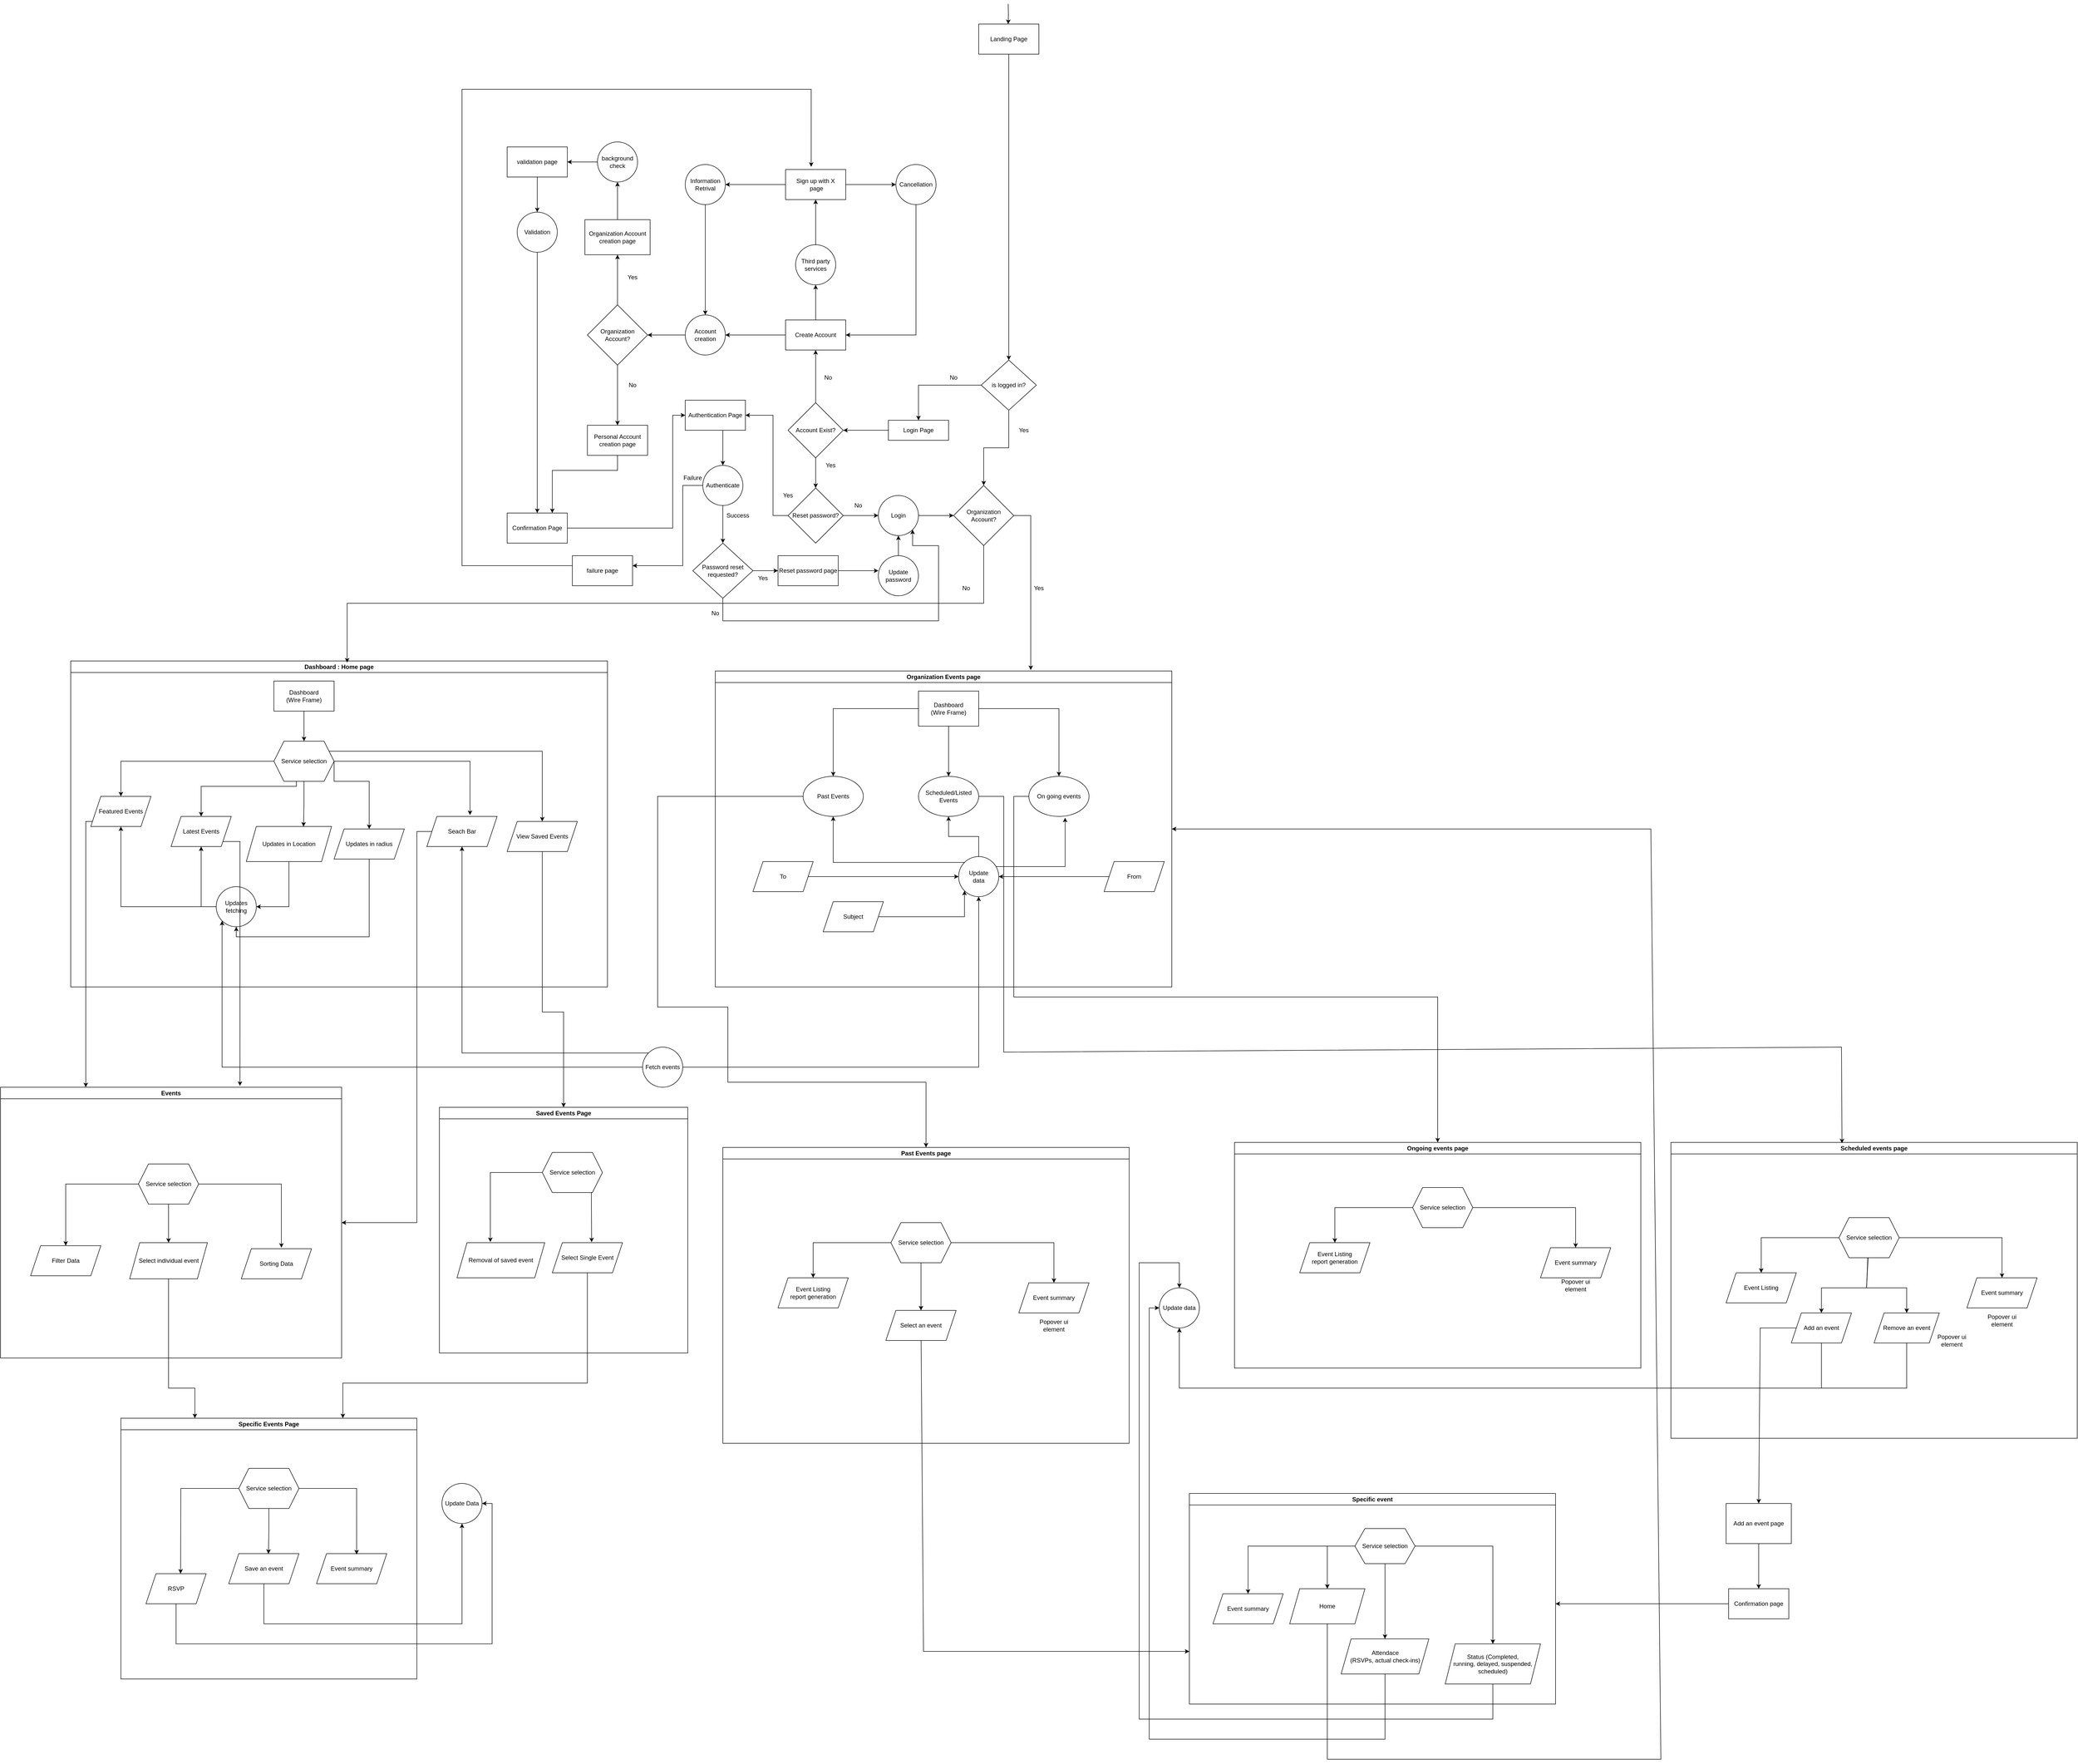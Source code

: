 <mxfile version="21.6.8" type="device">
  <diagram id="C5RBs43oDa-KdzZeNtuy" name="Page-1">
    <mxGraphModel dx="3172" dy="1900" grid="1" gridSize="10" guides="1" tooltips="1" connect="1" arrows="1" fold="1" page="1" pageScale="1" pageWidth="827" pageHeight="1169" background="none" math="0" shadow="0">
      <root>
        <mxCell id="WIyWlLk6GJQsqaUBKTNV-0" />
        <mxCell id="WIyWlLk6GJQsqaUBKTNV-1" parent="WIyWlLk6GJQsqaUBKTNV-0" />
        <mxCell id="6TVAX0fbJn5HLJftzAtB-53" style="edgeStyle=orthogonalEdgeStyle;rounded=0;orthogonalLoop=1;jettySize=auto;html=1;" parent="WIyWlLk6GJQsqaUBKTNV-1" source="6TVAX0fbJn5HLJftzAtB-0" target="6TVAX0fbJn5HLJftzAtB-1" edge="1">
          <mxGeometry relative="1" as="geometry" />
        </mxCell>
        <mxCell id="6TVAX0fbJn5HLJftzAtB-0" value="Landing Page" style="rounded=0;whiteSpace=wrap;html=1;" parent="WIyWlLk6GJQsqaUBKTNV-1" vertex="1">
          <mxGeometry x="350" y="-510" width="120" height="60" as="geometry" />
        </mxCell>
        <mxCell id="6TVAX0fbJn5HLJftzAtB-4" value="" style="edgeStyle=orthogonalEdgeStyle;rounded=0;orthogonalLoop=1;jettySize=auto;html=1;" parent="WIyWlLk6GJQsqaUBKTNV-1" source="6TVAX0fbJn5HLJftzAtB-1" target="6TVAX0fbJn5HLJftzAtB-3" edge="1">
          <mxGeometry relative="1" as="geometry" />
        </mxCell>
        <mxCell id="6TVAX0fbJn5HLJftzAtB-130" style="edgeStyle=orthogonalEdgeStyle;rounded=0;orthogonalLoop=1;jettySize=auto;html=1;exitX=0.5;exitY=1;exitDx=0;exitDy=0;entryX=0.5;entryY=0;entryDx=0;entryDy=0;" parent="WIyWlLk6GJQsqaUBKTNV-1" source="6TVAX0fbJn5HLJftzAtB-1" target="6TVAX0fbJn5HLJftzAtB-128" edge="1">
          <mxGeometry relative="1" as="geometry" />
        </mxCell>
        <mxCell id="6TVAX0fbJn5HLJftzAtB-1" value="is logged in?" style="rhombus;whiteSpace=wrap;html=1;rounded=0;" parent="WIyWlLk6GJQsqaUBKTNV-1" vertex="1">
          <mxGeometry x="355" y="160" width="110" height="100" as="geometry" />
        </mxCell>
        <mxCell id="6TVAX0fbJn5HLJftzAtB-6" value="" style="edgeStyle=orthogonalEdgeStyle;rounded=0;orthogonalLoop=1;jettySize=auto;html=1;" parent="WIyWlLk6GJQsqaUBKTNV-1" source="6TVAX0fbJn5HLJftzAtB-3" target="6TVAX0fbJn5HLJftzAtB-5" edge="1">
          <mxGeometry relative="1" as="geometry" />
        </mxCell>
        <mxCell id="6TVAX0fbJn5HLJftzAtB-3" value="Login Page" style="whiteSpace=wrap;html=1;rounded=0;" parent="WIyWlLk6GJQsqaUBKTNV-1" vertex="1">
          <mxGeometry x="170" y="280" width="120" height="40" as="geometry" />
        </mxCell>
        <mxCell id="6TVAX0fbJn5HLJftzAtB-18" value="" style="edgeStyle=orthogonalEdgeStyle;rounded=0;orthogonalLoop=1;jettySize=auto;html=1;" parent="WIyWlLk6GJQsqaUBKTNV-1" source="6TVAX0fbJn5HLJftzAtB-5" target="6TVAX0fbJn5HLJftzAtB-17" edge="1">
          <mxGeometry relative="1" as="geometry" />
        </mxCell>
        <mxCell id="101" value="" style="edgeStyle=none;html=1;" parent="WIyWlLk6GJQsqaUBKTNV-1" source="6TVAX0fbJn5HLJftzAtB-5" target="100" edge="1">
          <mxGeometry relative="1" as="geometry" />
        </mxCell>
        <mxCell id="6TVAX0fbJn5HLJftzAtB-5" value="Account Exist?" style="rhombus;whiteSpace=wrap;html=1;rounded=0;" parent="WIyWlLk6GJQsqaUBKTNV-1" vertex="1">
          <mxGeometry x="-30" y="245" width="110" height="110" as="geometry" />
        </mxCell>
        <mxCell id="6TVAX0fbJn5HLJftzAtB-13" value="No" style="text;html=1;strokeColor=none;fillColor=none;align=center;verticalAlign=middle;whiteSpace=wrap;rounded=0;" parent="WIyWlLk6GJQsqaUBKTNV-1" vertex="1">
          <mxGeometry x="270" y="180" width="60" height="30" as="geometry" />
        </mxCell>
        <mxCell id="6TVAX0fbJn5HLJftzAtB-14" value="" style="edgeStyle=orthogonalEdgeStyle;rounded=0;orthogonalLoop=1;jettySize=auto;html=1;" parent="WIyWlLk6GJQsqaUBKTNV-1" edge="1">
          <mxGeometry relative="1" as="geometry">
            <mxPoint x="408.82" y="-550" as="sourcePoint" />
            <mxPoint x="408.82" y="-510" as="targetPoint" />
          </mxGeometry>
        </mxCell>
        <mxCell id="6TVAX0fbJn5HLJftzAtB-15" value="No" style="text;html=1;strokeColor=none;fillColor=none;align=center;verticalAlign=middle;whiteSpace=wrap;rounded=0;" parent="WIyWlLk6GJQsqaUBKTNV-1" vertex="1">
          <mxGeometry x="20" y="180" width="60" height="30" as="geometry" />
        </mxCell>
        <mxCell id="6TVAX0fbJn5HLJftzAtB-20" value="" style="edgeStyle=orthogonalEdgeStyle;rounded=0;orthogonalLoop=1;jettySize=auto;html=1;" parent="WIyWlLk6GJQsqaUBKTNV-1" source="6TVAX0fbJn5HLJftzAtB-17" target="6TVAX0fbJn5HLJftzAtB-19" edge="1">
          <mxGeometry relative="1" as="geometry" />
        </mxCell>
        <mxCell id="6TVAX0fbJn5HLJftzAtB-27" value="" style="edgeStyle=orthogonalEdgeStyle;rounded=0;orthogonalLoop=1;jettySize=auto;html=1;" parent="WIyWlLk6GJQsqaUBKTNV-1" source="6TVAX0fbJn5HLJftzAtB-17" target="6TVAX0fbJn5HLJftzAtB-26" edge="1">
          <mxGeometry relative="1" as="geometry" />
        </mxCell>
        <mxCell id="6TVAX0fbJn5HLJftzAtB-17" value="Create Account" style="whiteSpace=wrap;html=1;rounded=0;" parent="WIyWlLk6GJQsqaUBKTNV-1" vertex="1">
          <mxGeometry x="-35" y="80" width="120" height="60" as="geometry" />
        </mxCell>
        <mxCell id="6TVAX0fbJn5HLJftzAtB-93" value="" style="edgeStyle=orthogonalEdgeStyle;rounded=0;orthogonalLoop=1;jettySize=auto;html=1;" parent="WIyWlLk6GJQsqaUBKTNV-1" source="6TVAX0fbJn5HLJftzAtB-19" target="6TVAX0fbJn5HLJftzAtB-92" edge="1">
          <mxGeometry relative="1" as="geometry" />
        </mxCell>
        <mxCell id="6TVAX0fbJn5HLJftzAtB-19" value="Account creation" style="ellipse;whiteSpace=wrap;html=1;rounded=0;" parent="WIyWlLk6GJQsqaUBKTNV-1" vertex="1">
          <mxGeometry x="-235" y="70" width="80" height="80" as="geometry" />
        </mxCell>
        <mxCell id="6TVAX0fbJn5HLJftzAtB-24" value="" style="edgeStyle=orthogonalEdgeStyle;rounded=0;orthogonalLoop=1;jettySize=auto;html=1;" parent="WIyWlLk6GJQsqaUBKTNV-1" source="6TVAX0fbJn5HLJftzAtB-21" target="6TVAX0fbJn5HLJftzAtB-23" edge="1">
          <mxGeometry relative="1" as="geometry">
            <Array as="points">
              <mxPoint x="-160" y="320" />
              <mxPoint x="-160" y="320" />
            </Array>
          </mxGeometry>
        </mxCell>
        <mxCell id="6TVAX0fbJn5HLJftzAtB-21" value="Authentication Page" style="whiteSpace=wrap;html=1;rounded=0;" parent="WIyWlLk6GJQsqaUBKTNV-1" vertex="1">
          <mxGeometry x="-235" y="240" width="120" height="60" as="geometry" />
        </mxCell>
        <mxCell id="6TVAX0fbJn5HLJftzAtB-35" value="" style="edgeStyle=orthogonalEdgeStyle;rounded=0;orthogonalLoop=1;jettySize=auto;html=1;" parent="WIyWlLk6GJQsqaUBKTNV-1" source="6TVAX0fbJn5HLJftzAtB-23" target="6TVAX0fbJn5HLJftzAtB-34" edge="1">
          <mxGeometry relative="1" as="geometry">
            <Array as="points">
              <mxPoint x="-240" y="410" />
              <mxPoint x="-240" y="570" />
            </Array>
          </mxGeometry>
        </mxCell>
        <mxCell id="EbdQQ3zJZzsAWBwOfgQL-156" value="" style="edgeStyle=orthogonalEdgeStyle;rounded=0;orthogonalLoop=1;jettySize=auto;html=1;" edge="1" parent="WIyWlLk6GJQsqaUBKTNV-1" source="6TVAX0fbJn5HLJftzAtB-23" target="EbdQQ3zJZzsAWBwOfgQL-155">
          <mxGeometry relative="1" as="geometry" />
        </mxCell>
        <mxCell id="6TVAX0fbJn5HLJftzAtB-23" value="Authenticate" style="ellipse;whiteSpace=wrap;html=1;rounded=0;" parent="WIyWlLk6GJQsqaUBKTNV-1" vertex="1">
          <mxGeometry x="-200" y="370" width="80" height="80" as="geometry" />
        </mxCell>
        <mxCell id="6TVAX0fbJn5HLJftzAtB-29" value="" style="edgeStyle=orthogonalEdgeStyle;rounded=0;orthogonalLoop=1;jettySize=auto;html=1;" parent="WIyWlLk6GJQsqaUBKTNV-1" source="6TVAX0fbJn5HLJftzAtB-26" target="6TVAX0fbJn5HLJftzAtB-28" edge="1">
          <mxGeometry relative="1" as="geometry" />
        </mxCell>
        <mxCell id="6TVAX0fbJn5HLJftzAtB-26" value="Third party services" style="ellipse;whiteSpace=wrap;html=1;rounded=0;" parent="WIyWlLk6GJQsqaUBKTNV-1" vertex="1">
          <mxGeometry x="-15" y="-70" width="80" height="80" as="geometry" />
        </mxCell>
        <mxCell id="6TVAX0fbJn5HLJftzAtB-31" value="" style="edgeStyle=orthogonalEdgeStyle;rounded=0;orthogonalLoop=1;jettySize=auto;html=1;" parent="WIyWlLk6GJQsqaUBKTNV-1" source="6TVAX0fbJn5HLJftzAtB-28" target="6TVAX0fbJn5HLJftzAtB-30" edge="1">
          <mxGeometry relative="1" as="geometry" />
        </mxCell>
        <mxCell id="6TVAX0fbJn5HLJftzAtB-39" style="edgeStyle=orthogonalEdgeStyle;rounded=0;orthogonalLoop=1;jettySize=auto;html=1;exitX=0.5;exitY=0;exitDx=0;exitDy=0;entryX=0.5;entryY=0;entryDx=0;entryDy=0;" parent="WIyWlLk6GJQsqaUBKTNV-1" source="6TVAX0fbJn5HLJftzAtB-28" target="6TVAX0fbJn5HLJftzAtB-28" edge="1">
          <mxGeometry relative="1" as="geometry">
            <mxPoint x="25.059" y="-280" as="targetPoint" />
          </mxGeometry>
        </mxCell>
        <mxCell id="6TVAX0fbJn5HLJftzAtB-41" value="" style="edgeStyle=orthogonalEdgeStyle;rounded=0;orthogonalLoop=1;jettySize=auto;html=1;" parent="WIyWlLk6GJQsqaUBKTNV-1" source="6TVAX0fbJn5HLJftzAtB-28" target="6TVAX0fbJn5HLJftzAtB-40" edge="1">
          <mxGeometry relative="1" as="geometry" />
        </mxCell>
        <mxCell id="6TVAX0fbJn5HLJftzAtB-28" value="Sign up with X&lt;br&gt;&amp;nbsp;page" style="whiteSpace=wrap;html=1;rounded=0;" parent="WIyWlLk6GJQsqaUBKTNV-1" vertex="1">
          <mxGeometry x="-35" y="-220" width="120" height="60" as="geometry" />
        </mxCell>
        <mxCell id="6TVAX0fbJn5HLJftzAtB-32" style="edgeStyle=orthogonalEdgeStyle;rounded=0;orthogonalLoop=1;jettySize=auto;html=1;entryX=0.5;entryY=0;entryDx=0;entryDy=0;" parent="WIyWlLk6GJQsqaUBKTNV-1" source="6TVAX0fbJn5HLJftzAtB-30" target="6TVAX0fbJn5HLJftzAtB-19" edge="1">
          <mxGeometry relative="1" as="geometry" />
        </mxCell>
        <mxCell id="6TVAX0fbJn5HLJftzAtB-30" value="Information&lt;br&gt;Retrival" style="ellipse;whiteSpace=wrap;html=1;rounded=0;" parent="WIyWlLk6GJQsqaUBKTNV-1" vertex="1">
          <mxGeometry x="-235" y="-230" width="80" height="80" as="geometry" />
        </mxCell>
        <mxCell id="6TVAX0fbJn5HLJftzAtB-33" value="Success" style="text;html=1;strokeColor=none;fillColor=none;align=center;verticalAlign=middle;whiteSpace=wrap;rounded=0;" parent="WIyWlLk6GJQsqaUBKTNV-1" vertex="1">
          <mxGeometry x="-160" y="455" width="60" height="30" as="geometry" />
        </mxCell>
        <mxCell id="6TVAX0fbJn5HLJftzAtB-36" style="edgeStyle=orthogonalEdgeStyle;rounded=0;orthogonalLoop=1;jettySize=auto;html=1;entryX=0.426;entryY=-0.09;entryDx=0;entryDy=0;entryPerimeter=0;" parent="WIyWlLk6GJQsqaUBKTNV-1" source="6TVAX0fbJn5HLJftzAtB-34" target="6TVAX0fbJn5HLJftzAtB-28" edge="1">
          <mxGeometry relative="1" as="geometry">
            <mxPoint x="30" y="-300" as="targetPoint" />
            <Array as="points">
              <mxPoint x="-680" y="570" />
              <mxPoint x="-680" y="-380" />
              <mxPoint x="16" y="-380" />
            </Array>
          </mxGeometry>
        </mxCell>
        <mxCell id="6TVAX0fbJn5HLJftzAtB-34" value="failure page" style="whiteSpace=wrap;html=1;rounded=0;" parent="WIyWlLk6GJQsqaUBKTNV-1" vertex="1">
          <mxGeometry x="-460" y="550" width="120" height="60" as="geometry" />
        </mxCell>
        <mxCell id="6TVAX0fbJn5HLJftzAtB-42" style="edgeStyle=orthogonalEdgeStyle;rounded=0;orthogonalLoop=1;jettySize=auto;html=1;entryX=1;entryY=0.5;entryDx=0;entryDy=0;" parent="WIyWlLk6GJQsqaUBKTNV-1" source="6TVAX0fbJn5HLJftzAtB-40" target="6TVAX0fbJn5HLJftzAtB-17" edge="1">
          <mxGeometry relative="1" as="geometry">
            <Array as="points">
              <mxPoint x="225" y="110" />
            </Array>
          </mxGeometry>
        </mxCell>
        <mxCell id="6TVAX0fbJn5HLJftzAtB-40" value="Cancellation" style="ellipse;whiteSpace=wrap;html=1;rounded=0;" parent="WIyWlLk6GJQsqaUBKTNV-1" vertex="1">
          <mxGeometry x="185" y="-230" width="80" height="80" as="geometry" />
        </mxCell>
        <mxCell id="6TVAX0fbJn5HLJftzAtB-43" value="Failure" style="text;html=1;strokeColor=none;fillColor=none;align=center;verticalAlign=middle;whiteSpace=wrap;rounded=0;" parent="WIyWlLk6GJQsqaUBKTNV-1" vertex="1">
          <mxGeometry x="-250" y="380" width="60" height="30" as="geometry" />
        </mxCell>
        <mxCell id="6TVAX0fbJn5HLJftzAtB-46" value="Yes" style="text;html=1;strokeColor=none;fillColor=none;align=center;verticalAlign=middle;whiteSpace=wrap;rounded=0;" parent="WIyWlLk6GJQsqaUBKTNV-1" vertex="1">
          <mxGeometry x="410" y="285" width="60" height="30" as="geometry" />
        </mxCell>
        <mxCell id="6TVAX0fbJn5HLJftzAtB-47" value="Yes" style="text;html=1;strokeColor=none;fillColor=none;align=center;verticalAlign=middle;whiteSpace=wrap;rounded=0;" parent="WIyWlLk6GJQsqaUBKTNV-1" vertex="1">
          <mxGeometry x="25" y="355" width="60" height="30" as="geometry" />
        </mxCell>
        <mxCell id="6TVAX0fbJn5HLJftzAtB-63" value="Dashboard : Home page" style="swimlane;whiteSpace=wrap;html=1;" parent="WIyWlLk6GJQsqaUBKTNV-1" vertex="1">
          <mxGeometry x="-1460" y="760" width="1070" height="650" as="geometry" />
        </mxCell>
        <mxCell id="6TVAX0fbJn5HLJftzAtB-55" value="" style="edgeStyle=orthogonalEdgeStyle;rounded=0;orthogonalLoop=1;jettySize=auto;html=1;entryX=0.5;entryY=0;entryDx=0;entryDy=0;" parent="6TVAX0fbJn5HLJftzAtB-63" source="6TVAX0fbJn5HLJftzAtB-11" target="6TVAX0fbJn5HLJftzAtB-56" edge="1">
          <mxGeometry relative="1" as="geometry">
            <mxPoint x="465" y="140" as="targetPoint" />
          </mxGeometry>
        </mxCell>
        <mxCell id="6TVAX0fbJn5HLJftzAtB-59" style="edgeStyle=orthogonalEdgeStyle;rounded=0;orthogonalLoop=1;jettySize=auto;html=1;exitX=0.375;exitY=1;exitDx=0;exitDy=0;entryX=0.5;entryY=0;entryDx=0;entryDy=0;" parent="6TVAX0fbJn5HLJftzAtB-63" source="6TVAX0fbJn5HLJftzAtB-56" target="6TVAX0fbJn5HLJftzAtB-64" edge="1">
          <mxGeometry relative="1" as="geometry">
            <mxPoint x="260" y="320" as="targetPoint" />
            <Array as="points">
              <mxPoint x="450" y="250" />
              <mxPoint x="260" y="250" />
            </Array>
          </mxGeometry>
        </mxCell>
        <mxCell id="6TVAX0fbJn5HLJftzAtB-61" style="edgeStyle=orthogonalEdgeStyle;rounded=0;orthogonalLoop=1;jettySize=auto;html=1;exitX=1;exitY=0.5;exitDx=0;exitDy=0;entryX=0.5;entryY=0;entryDx=0;entryDy=0;" parent="6TVAX0fbJn5HLJftzAtB-63" source="6TVAX0fbJn5HLJftzAtB-56" target="6TVAX0fbJn5HLJftzAtB-66" edge="1">
          <mxGeometry relative="1" as="geometry">
            <mxPoint x="680" y="290" as="targetPoint" />
            <Array as="points">
              <mxPoint x="525" y="240" />
              <mxPoint x="595" y="240" />
            </Array>
          </mxGeometry>
        </mxCell>
        <mxCell id="7un6pNVmUe-aebWkUprd-193" style="edgeStyle=orthogonalEdgeStyle;rounded=0;orthogonalLoop=1;jettySize=auto;html=1;entryX=0.671;entryY=0.004;entryDx=0;entryDy=0;entryPerimeter=0;" parent="6TVAX0fbJn5HLJftzAtB-63" source="6TVAX0fbJn5HLJftzAtB-56" target="6TVAX0fbJn5HLJftzAtB-65" edge="1">
          <mxGeometry relative="1" as="geometry" />
        </mxCell>
        <mxCell id="7un6pNVmUe-aebWkUprd-195" style="edgeStyle=orthogonalEdgeStyle;rounded=0;orthogonalLoop=1;jettySize=auto;html=1;entryX=0.614;entryY=-0.046;entryDx=0;entryDy=0;entryPerimeter=0;" parent="6TVAX0fbJn5HLJftzAtB-63" source="6TVAX0fbJn5HLJftzAtB-56" target="7un6pNVmUe-aebWkUprd-194" edge="1">
          <mxGeometry relative="1" as="geometry" />
        </mxCell>
        <mxCell id="7un6pNVmUe-aebWkUprd-210" style="edgeStyle=orthogonalEdgeStyle;rounded=0;orthogonalLoop=1;jettySize=auto;html=1;entryX=0.5;entryY=0;entryDx=0;entryDy=0;" parent="6TVAX0fbJn5HLJftzAtB-63" source="6TVAX0fbJn5HLJftzAtB-56" target="7un6pNVmUe-aebWkUprd-211" edge="1">
          <mxGeometry relative="1" as="geometry">
            <mxPoint x="940" y="310" as="targetPoint" />
            <Array as="points">
              <mxPoint x="940" y="180" />
            </Array>
          </mxGeometry>
        </mxCell>
        <mxCell id="6TVAX0fbJn5HLJftzAtB-56" value="Service selection" style="shape=hexagon;perimeter=hexagonPerimeter2;whiteSpace=wrap;html=1;fixedSize=1;" parent="6TVAX0fbJn5HLJftzAtB-63" vertex="1">
          <mxGeometry x="405" y="160" width="120" height="80" as="geometry" />
        </mxCell>
        <mxCell id="6TVAX0fbJn5HLJftzAtB-62" value="Featured Events" style="shape=parallelogram;perimeter=parallelogramPerimeter;whiteSpace=wrap;html=1;fixedSize=1;" parent="6TVAX0fbJn5HLJftzAtB-63" vertex="1">
          <mxGeometry x="40" y="270" width="120" height="60" as="geometry" />
        </mxCell>
        <mxCell id="6TVAX0fbJn5HLJftzAtB-58" style="edgeStyle=orthogonalEdgeStyle;rounded=0;orthogonalLoop=1;jettySize=auto;html=1;" parent="6TVAX0fbJn5HLJftzAtB-63" source="6TVAX0fbJn5HLJftzAtB-56" target="6TVAX0fbJn5HLJftzAtB-62" edge="1">
          <mxGeometry relative="1" as="geometry">
            <mxPoint x="180" y="270" as="targetPoint" />
          </mxGeometry>
        </mxCell>
        <mxCell id="6TVAX0fbJn5HLJftzAtB-11" value="Dashboard&lt;br&gt;(Wire Frame)" style="whiteSpace=wrap;html=1;rounded=0;" parent="6TVAX0fbJn5HLJftzAtB-63" vertex="1">
          <mxGeometry x="405" y="40" width="120" height="60" as="geometry" />
        </mxCell>
        <mxCell id="6TVAX0fbJn5HLJftzAtB-64" value="Latest Events" style="shape=parallelogram;perimeter=parallelogramPerimeter;whiteSpace=wrap;html=1;fixedSize=1;" parent="6TVAX0fbJn5HLJftzAtB-63" vertex="1">
          <mxGeometry x="200" y="310" width="120" height="60" as="geometry" />
        </mxCell>
        <mxCell id="6TVAX0fbJn5HLJftzAtB-70" style="edgeStyle=orthogonalEdgeStyle;rounded=0;orthogonalLoop=1;jettySize=auto;html=1;exitX=0.5;exitY=1;exitDx=0;exitDy=0;entryX=1;entryY=0.5;entryDx=0;entryDy=0;" parent="6TVAX0fbJn5HLJftzAtB-63" source="6TVAX0fbJn5HLJftzAtB-65" target="6TVAX0fbJn5HLJftzAtB-69" edge="1">
          <mxGeometry relative="1" as="geometry" />
        </mxCell>
        <mxCell id="6TVAX0fbJn5HLJftzAtB-65" value="Updates in Location" style="shape=parallelogram;perimeter=parallelogramPerimeter;whiteSpace=wrap;html=1;fixedSize=1;" parent="6TVAX0fbJn5HLJftzAtB-63" vertex="1">
          <mxGeometry x="350" y="330" width="170" height="70" as="geometry" />
        </mxCell>
        <mxCell id="6TVAX0fbJn5HLJftzAtB-73" style="edgeStyle=orthogonalEdgeStyle;rounded=0;orthogonalLoop=1;jettySize=auto;html=1;exitX=0.5;exitY=1;exitDx=0;exitDy=0;entryX=0.5;entryY=1;entryDx=0;entryDy=0;" parent="6TVAX0fbJn5HLJftzAtB-63" source="6TVAX0fbJn5HLJftzAtB-66" target="6TVAX0fbJn5HLJftzAtB-69" edge="1">
          <mxGeometry relative="1" as="geometry" />
        </mxCell>
        <mxCell id="6TVAX0fbJn5HLJftzAtB-66" value="Updates in radius" style="shape=parallelogram;perimeter=parallelogramPerimeter;whiteSpace=wrap;html=1;fixedSize=1;" parent="6TVAX0fbJn5HLJftzAtB-63" vertex="1">
          <mxGeometry x="525" y="335" width="140" height="60" as="geometry" />
        </mxCell>
        <mxCell id="6TVAX0fbJn5HLJftzAtB-71" style="edgeStyle=orthogonalEdgeStyle;rounded=0;orthogonalLoop=1;jettySize=auto;html=1;exitX=0;exitY=0.5;exitDx=0;exitDy=0;entryX=0.5;entryY=1;entryDx=0;entryDy=0;" parent="6TVAX0fbJn5HLJftzAtB-63" source="6TVAX0fbJn5HLJftzAtB-69" target="6TVAX0fbJn5HLJftzAtB-62" edge="1">
          <mxGeometry relative="1" as="geometry" />
        </mxCell>
        <mxCell id="6TVAX0fbJn5HLJftzAtB-72" style="edgeStyle=orthogonalEdgeStyle;rounded=0;orthogonalLoop=1;jettySize=auto;html=1;exitX=0.5;exitY=0;exitDx=0;exitDy=0;entryX=0.5;entryY=1;entryDx=0;entryDy=0;" parent="6TVAX0fbJn5HLJftzAtB-63" source="6TVAX0fbJn5HLJftzAtB-69" target="6TVAX0fbJn5HLJftzAtB-64" edge="1">
          <mxGeometry relative="1" as="geometry">
            <Array as="points">
              <mxPoint x="330" y="490" />
              <mxPoint x="260" y="490" />
            </Array>
          </mxGeometry>
        </mxCell>
        <mxCell id="6TVAX0fbJn5HLJftzAtB-69" value="Updates fetching" style="ellipse;whiteSpace=wrap;html=1;aspect=fixed;" parent="6TVAX0fbJn5HLJftzAtB-63" vertex="1">
          <mxGeometry x="290" y="450" width="80" height="80" as="geometry" />
        </mxCell>
        <mxCell id="7un6pNVmUe-aebWkUprd-194" value="Seach Bar" style="shape=parallelogram;perimeter=parallelogramPerimeter;whiteSpace=wrap;html=1;fixedSize=1;" parent="6TVAX0fbJn5HLJftzAtB-63" vertex="1">
          <mxGeometry x="710" y="310" width="140" height="60" as="geometry" />
        </mxCell>
        <mxCell id="7un6pNVmUe-aebWkUprd-211" value="View Saved Events" style="shape=parallelogram;perimeter=parallelogramPerimeter;whiteSpace=wrap;html=1;fixedSize=1;" parent="6TVAX0fbJn5HLJftzAtB-63" vertex="1">
          <mxGeometry x="870" y="320" width="140" height="60" as="geometry" />
        </mxCell>
        <mxCell id="6TVAX0fbJn5HLJftzAtB-95" value="" style="edgeStyle=orthogonalEdgeStyle;rounded=0;orthogonalLoop=1;jettySize=auto;html=1;" parent="WIyWlLk6GJQsqaUBKTNV-1" source="6TVAX0fbJn5HLJftzAtB-92" target="6TVAX0fbJn5HLJftzAtB-94" edge="1">
          <mxGeometry relative="1" as="geometry" />
        </mxCell>
        <mxCell id="6TVAX0fbJn5HLJftzAtB-108" value="" style="edgeStyle=orthogonalEdgeStyle;rounded=0;orthogonalLoop=1;jettySize=auto;html=1;" parent="WIyWlLk6GJQsqaUBKTNV-1" source="6TVAX0fbJn5HLJftzAtB-92" target="6TVAX0fbJn5HLJftzAtB-107" edge="1">
          <mxGeometry relative="1" as="geometry" />
        </mxCell>
        <mxCell id="6TVAX0fbJn5HLJftzAtB-92" value="Organization Account?" style="rhombus;whiteSpace=wrap;html=1;rounded=0;" parent="WIyWlLk6GJQsqaUBKTNV-1" vertex="1">
          <mxGeometry x="-430" y="50" width="120" height="120" as="geometry" />
        </mxCell>
        <mxCell id="6TVAX0fbJn5HLJftzAtB-98" value="" style="edgeStyle=orthogonalEdgeStyle;rounded=0;orthogonalLoop=1;jettySize=auto;html=1;" parent="WIyWlLk6GJQsqaUBKTNV-1" source="6TVAX0fbJn5HLJftzAtB-94" target="6TVAX0fbJn5HLJftzAtB-97" edge="1">
          <mxGeometry relative="1" as="geometry" />
        </mxCell>
        <mxCell id="6TVAX0fbJn5HLJftzAtB-94" value="Organization Account creation page" style="whiteSpace=wrap;html=1;rounded=0;" parent="WIyWlLk6GJQsqaUBKTNV-1" vertex="1">
          <mxGeometry x="-435" y="-120" width="130" height="70" as="geometry" />
        </mxCell>
        <mxCell id="6TVAX0fbJn5HLJftzAtB-100" value="" style="edgeStyle=orthogonalEdgeStyle;rounded=0;orthogonalLoop=1;jettySize=auto;html=1;" parent="WIyWlLk6GJQsqaUBKTNV-1" source="6TVAX0fbJn5HLJftzAtB-97" target="6TVAX0fbJn5HLJftzAtB-99" edge="1">
          <mxGeometry relative="1" as="geometry" />
        </mxCell>
        <mxCell id="6TVAX0fbJn5HLJftzAtB-97" value="background check" style="ellipse;whiteSpace=wrap;html=1;rounded=0;" parent="WIyWlLk6GJQsqaUBKTNV-1" vertex="1">
          <mxGeometry x="-410" y="-275" width="80" height="80" as="geometry" />
        </mxCell>
        <mxCell id="6TVAX0fbJn5HLJftzAtB-102" value="" style="edgeStyle=orthogonalEdgeStyle;rounded=0;orthogonalLoop=1;jettySize=auto;html=1;" parent="WIyWlLk6GJQsqaUBKTNV-1" source="6TVAX0fbJn5HLJftzAtB-99" target="6TVAX0fbJn5HLJftzAtB-101" edge="1">
          <mxGeometry relative="1" as="geometry" />
        </mxCell>
        <mxCell id="6TVAX0fbJn5HLJftzAtB-99" value="validation page" style="whiteSpace=wrap;html=1;rounded=0;" parent="WIyWlLk6GJQsqaUBKTNV-1" vertex="1">
          <mxGeometry x="-590" y="-265" width="120" height="60" as="geometry" />
        </mxCell>
        <mxCell id="6TVAX0fbJn5HLJftzAtB-105" value="" style="edgeStyle=orthogonalEdgeStyle;rounded=0;orthogonalLoop=1;jettySize=auto;html=1;" parent="WIyWlLk6GJQsqaUBKTNV-1" source="6TVAX0fbJn5HLJftzAtB-101" target="6TVAX0fbJn5HLJftzAtB-104" edge="1">
          <mxGeometry relative="1" as="geometry" />
        </mxCell>
        <mxCell id="6TVAX0fbJn5HLJftzAtB-101" value="Validation" style="ellipse;whiteSpace=wrap;html=1;rounded=0;" parent="WIyWlLk6GJQsqaUBKTNV-1" vertex="1">
          <mxGeometry x="-570" y="-135" width="80" height="80" as="geometry" />
        </mxCell>
        <mxCell id="6TVAX0fbJn5HLJftzAtB-103" value="Yes" style="text;html=1;strokeColor=none;fillColor=none;align=center;verticalAlign=middle;whiteSpace=wrap;rounded=0;" parent="WIyWlLk6GJQsqaUBKTNV-1" vertex="1">
          <mxGeometry x="-370" y="-20" width="60" height="30" as="geometry" />
        </mxCell>
        <mxCell id="6TVAX0fbJn5HLJftzAtB-106" style="edgeStyle=orthogonalEdgeStyle;rounded=0;orthogonalLoop=1;jettySize=auto;html=1;entryX=0;entryY=0.5;entryDx=0;entryDy=0;" parent="WIyWlLk6GJQsqaUBKTNV-1" source="6TVAX0fbJn5HLJftzAtB-104" target="6TVAX0fbJn5HLJftzAtB-21" edge="1">
          <mxGeometry relative="1" as="geometry">
            <Array as="points">
              <mxPoint x="-260" y="495" />
              <mxPoint x="-260" y="270" />
            </Array>
          </mxGeometry>
        </mxCell>
        <mxCell id="6TVAX0fbJn5HLJftzAtB-104" value="Confirmation Page" style="whiteSpace=wrap;html=1;rounded=0;" parent="WIyWlLk6GJQsqaUBKTNV-1" vertex="1">
          <mxGeometry x="-590" y="465" width="120" height="60" as="geometry" />
        </mxCell>
        <mxCell id="6TVAX0fbJn5HLJftzAtB-137" style="edgeStyle=orthogonalEdgeStyle;rounded=0;orthogonalLoop=1;jettySize=auto;html=1;entryX=0.75;entryY=0;entryDx=0;entryDy=0;" parent="WIyWlLk6GJQsqaUBKTNV-1" source="6TVAX0fbJn5HLJftzAtB-107" target="6TVAX0fbJn5HLJftzAtB-104" edge="1">
          <mxGeometry relative="1" as="geometry">
            <Array as="points">
              <mxPoint x="-370" y="380" />
              <mxPoint x="-500" y="380" />
            </Array>
          </mxGeometry>
        </mxCell>
        <mxCell id="6TVAX0fbJn5HLJftzAtB-107" value="Personal Account creation page" style="whiteSpace=wrap;html=1;rounded=0;" parent="WIyWlLk6GJQsqaUBKTNV-1" vertex="1">
          <mxGeometry x="-430" y="290" width="120" height="60" as="geometry" />
        </mxCell>
        <mxCell id="6TVAX0fbJn5HLJftzAtB-110" value="No" style="text;html=1;strokeColor=none;fillColor=none;align=center;verticalAlign=middle;whiteSpace=wrap;rounded=0;" parent="WIyWlLk6GJQsqaUBKTNV-1" vertex="1">
          <mxGeometry x="-370" y="195" width="60" height="30" as="geometry" />
        </mxCell>
        <mxCell id="6TVAX0fbJn5HLJftzAtB-111" value="Organization Events page" style="swimlane;whiteSpace=wrap;html=1;" parent="WIyWlLk6GJQsqaUBKTNV-1" vertex="1">
          <mxGeometry x="-175" y="780" width="910" height="630" as="geometry" />
        </mxCell>
        <mxCell id="6TVAX0fbJn5HLJftzAtB-141" style="edgeStyle=orthogonalEdgeStyle;rounded=0;orthogonalLoop=1;jettySize=auto;html=1;entryX=0.5;entryY=0;entryDx=0;entryDy=0;" parent="6TVAX0fbJn5HLJftzAtB-111" source="6TVAX0fbJn5HLJftzAtB-119" target="6TVAX0fbJn5HLJftzAtB-138" edge="1">
          <mxGeometry relative="1" as="geometry" />
        </mxCell>
        <mxCell id="6TVAX0fbJn5HLJftzAtB-143" style="edgeStyle=orthogonalEdgeStyle;rounded=0;orthogonalLoop=1;jettySize=auto;html=1;" parent="6TVAX0fbJn5HLJftzAtB-111" source="6TVAX0fbJn5HLJftzAtB-119" target="6TVAX0fbJn5HLJftzAtB-139" edge="1">
          <mxGeometry relative="1" as="geometry" />
        </mxCell>
        <mxCell id="6TVAX0fbJn5HLJftzAtB-144" style="edgeStyle=orthogonalEdgeStyle;rounded=0;orthogonalLoop=1;jettySize=auto;html=1;exitX=1;exitY=0.5;exitDx=0;exitDy=0;" parent="6TVAX0fbJn5HLJftzAtB-111" source="6TVAX0fbJn5HLJftzAtB-119" target="6TVAX0fbJn5HLJftzAtB-140" edge="1">
          <mxGeometry relative="1" as="geometry" />
        </mxCell>
        <mxCell id="6TVAX0fbJn5HLJftzAtB-119" value="Dashboard&lt;br&gt;(Wire Frame)" style="whiteSpace=wrap;html=1;rounded=0;" parent="6TVAX0fbJn5HLJftzAtB-111" vertex="1">
          <mxGeometry x="405" y="40" width="120" height="70" as="geometry" />
        </mxCell>
        <mxCell id="6TVAX0fbJn5HLJftzAtB-138" value="Past Events" style="ellipse;whiteSpace=wrap;html=1;" parent="6TVAX0fbJn5HLJftzAtB-111" vertex="1">
          <mxGeometry x="175" y="210" width="120" height="80" as="geometry" />
        </mxCell>
        <mxCell id="6TVAX0fbJn5HLJftzAtB-139" value="Scheduled/Listed Events" style="ellipse;whiteSpace=wrap;html=1;" parent="6TVAX0fbJn5HLJftzAtB-111" vertex="1">
          <mxGeometry x="405" y="210" width="120" height="80" as="geometry" />
        </mxCell>
        <mxCell id="6TVAX0fbJn5HLJftzAtB-140" value="On going events" style="ellipse;whiteSpace=wrap;html=1;" parent="6TVAX0fbJn5HLJftzAtB-111" vertex="1">
          <mxGeometry x="625" y="210" width="120" height="80" as="geometry" />
        </mxCell>
        <mxCell id="rG0EDbp5dYGCMiRSjRll-25" style="edgeStyle=orthogonalEdgeStyle;rounded=0;orthogonalLoop=1;jettySize=auto;html=1;exitX=1;exitY=0.5;exitDx=0;exitDy=0;entryX=0;entryY=0.5;entryDx=0;entryDy=0;" parent="6TVAX0fbJn5HLJftzAtB-111" source="rG0EDbp5dYGCMiRSjRll-18" target="rG0EDbp5dYGCMiRSjRll-20" edge="1">
          <mxGeometry relative="1" as="geometry" />
        </mxCell>
        <mxCell id="rG0EDbp5dYGCMiRSjRll-18" value="To" style="shape=parallelogram;perimeter=parallelogramPerimeter;whiteSpace=wrap;html=1;fixedSize=1;" parent="6TVAX0fbJn5HLJftzAtB-111" vertex="1">
          <mxGeometry x="75" y="380" width="120" height="60" as="geometry" />
        </mxCell>
        <mxCell id="rG0EDbp5dYGCMiRSjRll-35" style="edgeStyle=orthogonalEdgeStyle;rounded=0;orthogonalLoop=1;jettySize=auto;html=1;entryX=1;entryY=0.5;entryDx=0;entryDy=0;" parent="6TVAX0fbJn5HLJftzAtB-111" source="rG0EDbp5dYGCMiRSjRll-19" target="rG0EDbp5dYGCMiRSjRll-20" edge="1">
          <mxGeometry relative="1" as="geometry" />
        </mxCell>
        <mxCell id="rG0EDbp5dYGCMiRSjRll-19" value="From" style="shape=parallelogram;perimeter=parallelogramPerimeter;whiteSpace=wrap;html=1;fixedSize=1;" parent="6TVAX0fbJn5HLJftzAtB-111" vertex="1">
          <mxGeometry x="775" y="380" width="120" height="60" as="geometry" />
        </mxCell>
        <mxCell id="rG0EDbp5dYGCMiRSjRll-23" style="edgeStyle=orthogonalEdgeStyle;rounded=0;orthogonalLoop=1;jettySize=auto;html=1;exitX=0.5;exitY=0;exitDx=0;exitDy=0;entryX=0.5;entryY=1;entryDx=0;entryDy=0;" parent="6TVAX0fbJn5HLJftzAtB-111" source="rG0EDbp5dYGCMiRSjRll-20" target="6TVAX0fbJn5HLJftzAtB-139" edge="1">
          <mxGeometry relative="1" as="geometry" />
        </mxCell>
        <mxCell id="rG0EDbp5dYGCMiRSjRll-24" style="edgeStyle=orthogonalEdgeStyle;rounded=0;orthogonalLoop=1;jettySize=auto;html=1;entryX=0.603;entryY=1.032;entryDx=0;entryDy=0;entryPerimeter=0;" parent="6TVAX0fbJn5HLJftzAtB-111" source="rG0EDbp5dYGCMiRSjRll-20" target="6TVAX0fbJn5HLJftzAtB-140" edge="1">
          <mxGeometry relative="1" as="geometry">
            <Array as="points">
              <mxPoint x="697" y="390" />
            </Array>
          </mxGeometry>
        </mxCell>
        <mxCell id="rG0EDbp5dYGCMiRSjRll-27" style="edgeStyle=orthogonalEdgeStyle;rounded=0;orthogonalLoop=1;jettySize=auto;html=1;exitX=0;exitY=0;exitDx=0;exitDy=0;entryX=0.5;entryY=1;entryDx=0;entryDy=0;" parent="6TVAX0fbJn5HLJftzAtB-111" source="rG0EDbp5dYGCMiRSjRll-20" target="6TVAX0fbJn5HLJftzAtB-138" edge="1">
          <mxGeometry relative="1" as="geometry" />
        </mxCell>
        <mxCell id="rG0EDbp5dYGCMiRSjRll-20" value="Update&lt;br&gt;data" style="ellipse;whiteSpace=wrap;html=1;aspect=fixed;" parent="6TVAX0fbJn5HLJftzAtB-111" vertex="1">
          <mxGeometry x="485" y="370" width="80" height="80" as="geometry" />
        </mxCell>
        <mxCell id="rG0EDbp5dYGCMiRSjRll-37" style="edgeStyle=orthogonalEdgeStyle;rounded=0;orthogonalLoop=1;jettySize=auto;html=1;entryX=0;entryY=1;entryDx=0;entryDy=0;" parent="6TVAX0fbJn5HLJftzAtB-111" source="rG0EDbp5dYGCMiRSjRll-34" target="rG0EDbp5dYGCMiRSjRll-20" edge="1">
          <mxGeometry relative="1" as="geometry" />
        </mxCell>
        <mxCell id="rG0EDbp5dYGCMiRSjRll-34" value="Subject" style="shape=parallelogram;perimeter=parallelogramPerimeter;whiteSpace=wrap;html=1;fixedSize=1;" parent="6TVAX0fbJn5HLJftzAtB-111" vertex="1">
          <mxGeometry x="215" y="460" width="120" height="60" as="geometry" />
        </mxCell>
        <mxCell id="6TVAX0fbJn5HLJftzAtB-132" style="edgeStyle=orthogonalEdgeStyle;rounded=0;orthogonalLoop=1;jettySize=auto;html=1;exitX=0.5;exitY=1;exitDx=0;exitDy=0;entryX=0.515;entryY=0.005;entryDx=0;entryDy=0;entryPerimeter=0;" parent="WIyWlLk6GJQsqaUBKTNV-1" source="6TVAX0fbJn5HLJftzAtB-128" target="6TVAX0fbJn5HLJftzAtB-63" edge="1">
          <mxGeometry relative="1" as="geometry" />
        </mxCell>
        <mxCell id="6TVAX0fbJn5HLJftzAtB-134" style="edgeStyle=orthogonalEdgeStyle;rounded=0;orthogonalLoop=1;jettySize=auto;html=1;exitX=1;exitY=0.5;exitDx=0;exitDy=0;entryX=0.691;entryY=-0.003;entryDx=0;entryDy=0;entryPerimeter=0;" parent="WIyWlLk6GJQsqaUBKTNV-1" source="6TVAX0fbJn5HLJftzAtB-128" target="6TVAX0fbJn5HLJftzAtB-111" edge="1">
          <mxGeometry relative="1" as="geometry">
            <Array as="points">
              <mxPoint x="454" y="470" />
            </Array>
          </mxGeometry>
        </mxCell>
        <mxCell id="6TVAX0fbJn5HLJftzAtB-128" value="Organization Account?" style="rhombus;whiteSpace=wrap;html=1;rounded=0;" parent="WIyWlLk6GJQsqaUBKTNV-1" vertex="1">
          <mxGeometry x="300" y="410" width="120" height="120" as="geometry" />
        </mxCell>
        <mxCell id="6TVAX0fbJn5HLJftzAtB-135" value="Yes" style="text;html=1;strokeColor=none;fillColor=none;align=center;verticalAlign=middle;whiteSpace=wrap;rounded=0;" parent="WIyWlLk6GJQsqaUBKTNV-1" vertex="1">
          <mxGeometry x="440" y="600" width="60" height="30" as="geometry" />
        </mxCell>
        <mxCell id="6TVAX0fbJn5HLJftzAtB-136" value="No" style="text;html=1;strokeColor=none;fillColor=none;align=center;verticalAlign=middle;whiteSpace=wrap;rounded=0;" parent="WIyWlLk6GJQsqaUBKTNV-1" vertex="1">
          <mxGeometry x="295" y="600" width="60" height="30" as="geometry" />
        </mxCell>
        <mxCell id="rG0EDbp5dYGCMiRSjRll-33" style="edgeStyle=orthogonalEdgeStyle;rounded=0;orthogonalLoop=1;jettySize=auto;html=1;entryX=0;entryY=1;entryDx=0;entryDy=0;" parent="WIyWlLk6GJQsqaUBKTNV-1" source="rG0EDbp5dYGCMiRSjRll-29" target="6TVAX0fbJn5HLJftzAtB-69" edge="1">
          <mxGeometry relative="1" as="geometry">
            <mxPoint x="-490" y="1570" as="targetPoint" />
          </mxGeometry>
        </mxCell>
        <mxCell id="rG0EDbp5dYGCMiRSjRll-36" style="edgeStyle=orthogonalEdgeStyle;rounded=0;orthogonalLoop=1;jettySize=auto;html=1;entryX=0.5;entryY=1;entryDx=0;entryDy=0;" parent="WIyWlLk6GJQsqaUBKTNV-1" source="rG0EDbp5dYGCMiRSjRll-29" target="rG0EDbp5dYGCMiRSjRll-20" edge="1">
          <mxGeometry relative="1" as="geometry" />
        </mxCell>
        <mxCell id="7un6pNVmUe-aebWkUprd-208" style="edgeStyle=orthogonalEdgeStyle;rounded=0;orthogonalLoop=1;jettySize=auto;html=1;exitX=0;exitY=0;exitDx=0;exitDy=0;" parent="WIyWlLk6GJQsqaUBKTNV-1" source="rG0EDbp5dYGCMiRSjRll-29" target="7un6pNVmUe-aebWkUprd-194" edge="1">
          <mxGeometry relative="1" as="geometry">
            <mxPoint x="-660" y="1430" as="targetPoint" />
          </mxGeometry>
        </mxCell>
        <mxCell id="rG0EDbp5dYGCMiRSjRll-29" value="Fetch events" style="ellipse;whiteSpace=wrap;html=1;aspect=fixed;" parent="WIyWlLk6GJQsqaUBKTNV-1" vertex="1">
          <mxGeometry x="-320" y="1530" width="80" height="80" as="geometry" />
        </mxCell>
        <mxCell id="1" value="Past Events page" style="swimlane;whiteSpace=wrap;html=1;" parent="WIyWlLk6GJQsqaUBKTNV-1" vertex="1">
          <mxGeometry x="-160" y="1730" width="810" height="590" as="geometry" />
        </mxCell>
        <mxCell id="151" value="" style="edgeStyle=none;rounded=0;html=1;strokeColor=default;entryX=0.5;entryY=0;entryDx=0;entryDy=0;" parent="1" source="15" target="152" edge="1">
          <mxGeometry relative="1" as="geometry">
            <mxPoint x="395" y="320" as="targetPoint" />
          </mxGeometry>
        </mxCell>
        <mxCell id="15" value="Service selection" style="shape=hexagon;perimeter=hexagonPerimeter2;whiteSpace=wrap;html=1;fixedSize=1;" parent="1" vertex="1">
          <mxGeometry x="335" y="150" width="120" height="80" as="geometry" />
        </mxCell>
        <mxCell id="16" style="edgeStyle=orthogonalEdgeStyle;rounded=0;orthogonalLoop=1;jettySize=auto;html=1;entryX=0.5;entryY=0;entryDx=0;entryDy=0;" parent="1" source="15" target="25" edge="1">
          <mxGeometry relative="1" as="geometry">
            <mxPoint x="30.0" y="260" as="targetPoint" />
          </mxGeometry>
        </mxCell>
        <mxCell id="25" value="Event Listing&lt;br&gt;report generation" style="shape=parallelogram;perimeter=parallelogramPerimeter;whiteSpace=wrap;html=1;fixedSize=1;" parent="1" vertex="1">
          <mxGeometry x="110" y="260" width="140" height="60" as="geometry" />
        </mxCell>
        <mxCell id="26" value="Event summary" style="shape=parallelogram;perimeter=parallelogramPerimeter;whiteSpace=wrap;html=1;fixedSize=1;" parent="1" vertex="1">
          <mxGeometry x="590" y="270" width="140" height="60" as="geometry" />
        </mxCell>
        <mxCell id="27" style="edgeStyle=none;rounded=0;html=1;entryX=0.5;entryY=0;entryDx=0;entryDy=0;" parent="1" source="15" target="26" edge="1">
          <mxGeometry relative="1" as="geometry">
            <mxPoint x="220" y="190" as="targetPoint" />
            <Array as="points">
              <mxPoint x="660" y="190" />
            </Array>
          </mxGeometry>
        </mxCell>
        <mxCell id="28" value="Popover ui element" style="text;html=1;strokeColor=none;fillColor=none;align=center;verticalAlign=middle;whiteSpace=wrap;rounded=0;" parent="1" vertex="1">
          <mxGeometry x="630" y="340" width="60" height="30" as="geometry" />
        </mxCell>
        <mxCell id="152" value="Select an event" style="shape=parallelogram;perimeter=parallelogramPerimeter;whiteSpace=wrap;html=1;fixedSize=1;" parent="1" vertex="1">
          <mxGeometry x="325" y="325" width="140" height="60" as="geometry" />
        </mxCell>
        <mxCell id="11" value="" style="endArrow=classic;html=1;exitX=0;exitY=0.5;exitDx=0;exitDy=0;rounded=0;entryX=0.5;entryY=0;entryDx=0;entryDy=0;" parent="WIyWlLk6GJQsqaUBKTNV-1" source="6TVAX0fbJn5HLJftzAtB-138" target="1" edge="1">
          <mxGeometry width="50" height="50" relative="1" as="geometry">
            <mxPoint x="-210" y="1250" as="sourcePoint" />
            <mxPoint x="230" y="1710" as="targetPoint" />
            <Array as="points">
              <mxPoint x="-290" y="1030" />
              <mxPoint x="-290" y="1340" />
              <mxPoint x="-290" y="1450" />
              <mxPoint x="-150" y="1450" />
              <mxPoint x="-150" y="1600" />
              <mxPoint x="245" y="1600" />
            </Array>
          </mxGeometry>
        </mxCell>
        <mxCell id="29" value="Ongoing events page" style="swimlane;whiteSpace=wrap;html=1;" parent="WIyWlLk6GJQsqaUBKTNV-1" vertex="1">
          <mxGeometry x="860" y="1720" width="810" height="450" as="geometry" />
        </mxCell>
        <mxCell id="47" value="Service selection" style="shape=hexagon;perimeter=hexagonPerimeter2;whiteSpace=wrap;html=1;fixedSize=1;" parent="29" vertex="1">
          <mxGeometry x="355" y="90" width="120" height="80" as="geometry" />
        </mxCell>
        <mxCell id="48" style="edgeStyle=orthogonalEdgeStyle;rounded=0;orthogonalLoop=1;jettySize=auto;html=1;entryX=0.5;entryY=0;entryDx=0;entryDy=0;" parent="29" source="47" target="49" edge="1">
          <mxGeometry relative="1" as="geometry">
            <mxPoint x="210.0" y="-1520" as="targetPoint" />
          </mxGeometry>
        </mxCell>
        <mxCell id="49" value="Event Listing&lt;br&gt;report generation" style="shape=parallelogram;perimeter=parallelogramPerimeter;whiteSpace=wrap;html=1;fixedSize=1;" parent="29" vertex="1">
          <mxGeometry x="130" y="200" width="140" height="60" as="geometry" />
        </mxCell>
        <mxCell id="50" value="Event summary" style="shape=parallelogram;perimeter=parallelogramPerimeter;whiteSpace=wrap;html=1;fixedSize=1;" parent="29" vertex="1">
          <mxGeometry x="610" y="210" width="140" height="60" as="geometry" />
        </mxCell>
        <mxCell id="51" style="edgeStyle=none;rounded=0;html=1;entryX=0.5;entryY=0;entryDx=0;entryDy=0;" parent="29" source="47" target="50" edge="1">
          <mxGeometry relative="1" as="geometry">
            <mxPoint x="400" y="-1590" as="targetPoint" />
            <Array as="points">
              <mxPoint x="680" y="130" />
            </Array>
          </mxGeometry>
        </mxCell>
        <mxCell id="7un6pNVmUe-aebWkUprd-156" value="Popover ui element" style="text;html=1;strokeColor=none;fillColor=none;align=center;verticalAlign=middle;whiteSpace=wrap;rounded=0;" parent="29" vertex="1">
          <mxGeometry x="650" y="270" width="60" height="30" as="geometry" />
        </mxCell>
        <mxCell id="36" style="edgeStyle=none;rounded=0;html=1;entryX=0.5;entryY=0;entryDx=0;entryDy=0;exitX=0;exitY=0.5;exitDx=0;exitDy=0;" parent="WIyWlLk6GJQsqaUBKTNV-1" source="6TVAX0fbJn5HLJftzAtB-140" target="29" edge="1">
          <mxGeometry relative="1" as="geometry">
            <mxPoint x="800" y="1440" as="targetPoint" />
            <Array as="points">
              <mxPoint x="420" y="1030" />
              <mxPoint x="420" y="1310" />
              <mxPoint x="420" y="1430" />
              <mxPoint x="850" y="1430" />
              <mxPoint x="1060" y="1430" />
              <mxPoint x="1265" y="1430" />
            </Array>
          </mxGeometry>
        </mxCell>
        <mxCell id="42" style="edgeStyle=orthogonalEdgeStyle;rounded=0;orthogonalLoop=1;jettySize=auto;html=1;entryX=0.5;entryY=0;entryDx=0;entryDy=0;" parent="WIyWlLk6GJQsqaUBKTNV-1" source="41" target="43" edge="1">
          <mxGeometry relative="1" as="geometry">
            <mxPoint x="370.0" y="1000" as="targetPoint" />
          </mxGeometry>
        </mxCell>
        <mxCell id="155" style="edgeStyle=none;rounded=0;html=1;entryX=0.5;entryY=0;entryDx=0;entryDy=0;strokeColor=default;" parent="WIyWlLk6GJQsqaUBKTNV-1" source="43" target="59" edge="1">
          <mxGeometry relative="1" as="geometry">
            <Array as="points">
              <mxPoint x="1375" y="2870" />
              <mxPoint x="670" y="2870" />
              <mxPoint x="670" y="1960" />
              <mxPoint x="750" y="1960" />
            </Array>
          </mxGeometry>
        </mxCell>
        <mxCell id="43" value="Status (Completed, running,&amp;nbsp;delayed, suspended, scheduled)" style="shape=parallelogram;perimeter=parallelogramPerimeter;whiteSpace=wrap;html=1;fixedSize=1;" parent="WIyWlLk6GJQsqaUBKTNV-1" vertex="1">
          <mxGeometry x="1280" y="2720" width="190" height="80" as="geometry" />
        </mxCell>
        <mxCell id="59" value="Update data" style="ellipse;whiteSpace=wrap;html=1;aspect=fixed;" parent="WIyWlLk6GJQsqaUBKTNV-1" vertex="1">
          <mxGeometry x="710" y="2010" width="80" height="80" as="geometry" />
        </mxCell>
        <mxCell id="63" value="Scheduled events page" style="swimlane;whiteSpace=wrap;html=1;" parent="WIyWlLk6GJQsqaUBKTNV-1" vertex="1">
          <mxGeometry x="1730" y="1720" width="810" height="590" as="geometry" />
        </mxCell>
        <mxCell id="71" value="" style="edgeStyle=none;rounded=0;html=1;entryX=0.5;entryY=0;entryDx=0;entryDy=0;" parent="63" source="64" target="72" edge="1">
          <mxGeometry relative="1" as="geometry">
            <mxPoint x="395" y="320" as="targetPoint" />
            <Array as="points">
              <mxPoint x="390" y="290" />
              <mxPoint x="300" y="290" />
            </Array>
          </mxGeometry>
        </mxCell>
        <mxCell id="74" style="edgeStyle=none;rounded=0;html=1;exitX=0.479;exitY=0.994;exitDx=0;exitDy=0;entryX=0.5;entryY=0;entryDx=0;entryDy=0;exitPerimeter=0;" parent="63" source="64" target="73" edge="1">
          <mxGeometry relative="1" as="geometry">
            <Array as="points">
              <mxPoint x="390" y="290" />
              <mxPoint x="470" y="290" />
            </Array>
          </mxGeometry>
        </mxCell>
        <mxCell id="64" value="Service selection" style="shape=hexagon;perimeter=hexagonPerimeter2;whiteSpace=wrap;html=1;fixedSize=1;" parent="63" vertex="1">
          <mxGeometry x="335" y="150" width="120" height="80" as="geometry" />
        </mxCell>
        <mxCell id="65" style="edgeStyle=orthogonalEdgeStyle;rounded=0;orthogonalLoop=1;jettySize=auto;html=1;entryX=0.5;entryY=0;entryDx=0;entryDy=0;" parent="63" source="64" target="66" edge="1">
          <mxGeometry relative="1" as="geometry">
            <mxPoint x="30.0" y="260" as="targetPoint" />
          </mxGeometry>
        </mxCell>
        <mxCell id="66" value="Event Listing" style="shape=parallelogram;perimeter=parallelogramPerimeter;whiteSpace=wrap;html=1;fixedSize=1;" parent="63" vertex="1">
          <mxGeometry x="110" y="260" width="140" height="60" as="geometry" />
        </mxCell>
        <mxCell id="67" value="Event summary" style="shape=parallelogram;perimeter=parallelogramPerimeter;whiteSpace=wrap;html=1;fixedSize=1;" parent="63" vertex="1">
          <mxGeometry x="590" y="270" width="140" height="60" as="geometry" />
        </mxCell>
        <mxCell id="68" style="edgeStyle=none;rounded=0;html=1;entryX=0.5;entryY=0;entryDx=0;entryDy=0;" parent="63" source="64" target="67" edge="1">
          <mxGeometry relative="1" as="geometry">
            <mxPoint x="220" y="190" as="targetPoint" />
            <Array as="points">
              <mxPoint x="660" y="190" />
            </Array>
          </mxGeometry>
        </mxCell>
        <mxCell id="69" value="Popover ui element" style="text;html=1;strokeColor=none;fillColor=none;align=center;verticalAlign=middle;whiteSpace=wrap;rounded=0;" parent="63" vertex="1">
          <mxGeometry x="630" y="340" width="60" height="30" as="geometry" />
        </mxCell>
        <mxCell id="72" value="Add an event" style="shape=parallelogram;perimeter=parallelogramPerimeter;whiteSpace=wrap;html=1;fixedSize=1;" parent="63" vertex="1">
          <mxGeometry x="240" y="340" width="120" height="60" as="geometry" />
        </mxCell>
        <mxCell id="73" value="Remove an event" style="shape=parallelogram;perimeter=parallelogramPerimeter;whiteSpace=wrap;html=1;fixedSize=1;" parent="63" vertex="1">
          <mxGeometry x="405" y="340" width="130" height="60" as="geometry" />
        </mxCell>
        <mxCell id="75" value="Popover ui element" style="text;html=1;strokeColor=none;fillColor=none;align=center;verticalAlign=middle;whiteSpace=wrap;rounded=0;" parent="63" vertex="1">
          <mxGeometry x="530" y="380" width="60" height="30" as="geometry" />
        </mxCell>
        <mxCell id="77" value="" style="edgeStyle=none;rounded=0;html=1;entryX=0.5;entryY=1;entryDx=0;entryDy=0;" parent="WIyWlLk6GJQsqaUBKTNV-1" source="72" target="59" edge="1">
          <mxGeometry relative="1" as="geometry">
            <mxPoint x="500" y="2210" as="targetPoint" />
            <Array as="points">
              <mxPoint x="2030" y="2210" />
              <mxPoint x="750" y="2210" />
            </Array>
          </mxGeometry>
        </mxCell>
        <mxCell id="78" style="edgeStyle=none;rounded=0;html=1;entryX=0.5;entryY=1;entryDx=0;entryDy=0;" parent="WIyWlLk6GJQsqaUBKTNV-1" source="73" target="59" edge="1">
          <mxGeometry relative="1" as="geometry">
            <mxPoint x="750" y="2100" as="targetPoint" />
            <Array as="points">
              <mxPoint x="2200" y="2210" />
              <mxPoint x="750" y="2210" />
            </Array>
          </mxGeometry>
        </mxCell>
        <mxCell id="82" value="Specific event" style="swimlane;whiteSpace=wrap;html=1;startSize=23;" parent="WIyWlLk6GJQsqaUBKTNV-1" vertex="1">
          <mxGeometry x="770" y="2420" width="730" height="420" as="geometry" />
        </mxCell>
        <mxCell id="85" style="edgeStyle=none;rounded=0;html=1;exitX=0;exitY=0.5;exitDx=0;exitDy=0;entryX=0.5;entryY=0;entryDx=0;entryDy=0;" parent="82" source="41" target="44" edge="1">
          <mxGeometry relative="1" as="geometry">
            <Array as="points">
              <mxPoint x="117" y="105" />
            </Array>
          </mxGeometry>
        </mxCell>
        <mxCell id="41" value="Service selection" style="shape=hexagon;perimeter=hexagonPerimeter2;whiteSpace=wrap;html=1;fixedSize=1;" parent="82" vertex="1">
          <mxGeometry x="330" y="70" width="120" height="70" as="geometry" />
        </mxCell>
        <mxCell id="46" value="Attendace&lt;br&gt;(RSVPs, actual check-ins)" style="shape=parallelogram;perimeter=parallelogramPerimeter;whiteSpace=wrap;html=1;fixedSize=1;" parent="82" vertex="1">
          <mxGeometry x="302.5" y="290" width="175" height="70" as="geometry" />
        </mxCell>
        <mxCell id="40" style="edgeStyle=none;rounded=0;html=1;exitX=0.5;exitY=1;exitDx=0;exitDy=0;" parent="82" source="41" target="46" edge="1">
          <mxGeometry relative="1" as="geometry" />
        </mxCell>
        <mxCell id="44" value="Event summary" style="shape=parallelogram;perimeter=parallelogramPerimeter;whiteSpace=wrap;html=1;fixedSize=1;" parent="82" vertex="1">
          <mxGeometry x="47" y="200" width="140" height="60" as="geometry" />
        </mxCell>
        <mxCell id="91" value="Home" style="shape=parallelogram;perimeter=parallelogramPerimeter;whiteSpace=wrap;html=1;fixedSize=1;" parent="82" vertex="1">
          <mxGeometry x="200" y="190" width="150" height="70" as="geometry" />
        </mxCell>
        <mxCell id="90" style="edgeStyle=none;rounded=0;html=1;exitX=0;exitY=0.5;exitDx=0;exitDy=0;entryX=0.5;entryY=0;entryDx=0;entryDy=0;" parent="82" source="41" target="91" edge="1">
          <mxGeometry relative="1" as="geometry">
            <mxPoint x="280" y="180" as="targetPoint" />
            <Array as="points">
              <mxPoint x="275" y="105" />
            </Array>
          </mxGeometry>
        </mxCell>
        <mxCell id="84" style="edgeStyle=none;rounded=0;html=1;exitX=0;exitY=0.5;exitDx=0;exitDy=0;entryX=0.5;entryY=0;entryDx=0;entryDy=0;" parent="WIyWlLk6GJQsqaUBKTNV-1" source="72" target="86" edge="1">
          <mxGeometry relative="1" as="geometry">
            <mxPoint x="1907.5" y="2390" as="targetPoint" />
            <Array as="points">
              <mxPoint x="1908" y="2090" />
            </Array>
          </mxGeometry>
        </mxCell>
        <mxCell id="88" value="" style="edgeStyle=none;rounded=0;html=1;" parent="WIyWlLk6GJQsqaUBKTNV-1" source="86" target="87" edge="1">
          <mxGeometry relative="1" as="geometry" />
        </mxCell>
        <mxCell id="86" value="Add an event page" style="rounded=0;whiteSpace=wrap;html=1;" parent="WIyWlLk6GJQsqaUBKTNV-1" vertex="1">
          <mxGeometry x="1840" y="2440" width="130" height="80" as="geometry" />
        </mxCell>
        <mxCell id="89" style="edgeStyle=none;rounded=0;html=1;" parent="WIyWlLk6GJQsqaUBKTNV-1" source="87" edge="1">
          <mxGeometry relative="1" as="geometry">
            <mxPoint x="1500" y="2640" as="targetPoint" />
          </mxGeometry>
        </mxCell>
        <mxCell id="87" value="Confirmation page" style="whiteSpace=wrap;html=1;rounded=0;" parent="WIyWlLk6GJQsqaUBKTNV-1" vertex="1">
          <mxGeometry x="1845" y="2610" width="120" height="60" as="geometry" />
        </mxCell>
        <mxCell id="92" style="edgeStyle=none;rounded=0;html=1;entryX=1;entryY=0.5;entryDx=0;entryDy=0;" parent="WIyWlLk6GJQsqaUBKTNV-1" source="91" target="6TVAX0fbJn5HLJftzAtB-111" edge="1">
          <mxGeometry relative="1" as="geometry">
            <mxPoint x="1670" y="830" as="targetPoint" />
            <Array as="points">
              <mxPoint x="1045" y="2950" />
              <mxPoint x="1710" y="2950" />
              <mxPoint x="1690" y="1095" />
            </Array>
          </mxGeometry>
        </mxCell>
        <mxCell id="95" style="edgeStyle=none;rounded=0;html=1;entryX=0.421;entryY=0.003;entryDx=0;entryDy=0;entryPerimeter=0;" parent="WIyWlLk6GJQsqaUBKTNV-1" source="6TVAX0fbJn5HLJftzAtB-139" target="63" edge="1">
          <mxGeometry relative="1" as="geometry">
            <mxPoint x="1968.0" y="1530" as="targetPoint" />
            <Array as="points">
              <mxPoint x="400" y="1030" />
              <mxPoint x="400" y="1540" />
              <mxPoint x="2070" y="1530" />
            </Array>
          </mxGeometry>
        </mxCell>
        <mxCell id="103" value="" style="edgeStyle=none;html=1;" parent="WIyWlLk6GJQsqaUBKTNV-1" source="100" target="102" edge="1">
          <mxGeometry relative="1" as="geometry" />
        </mxCell>
        <mxCell id="107" value="" style="edgeStyle=none;html=1;entryX=1;entryY=0.5;entryDx=0;entryDy=0;exitX=0;exitY=0.5;exitDx=0;exitDy=0;strokeColor=default;rounded=0;" parent="WIyWlLk6GJQsqaUBKTNV-1" source="100" target="6TVAX0fbJn5HLJftzAtB-21" edge="1">
          <mxGeometry relative="1" as="geometry">
            <Array as="points">
              <mxPoint x="-60" y="470" />
              <mxPoint x="-60" y="270" />
            </Array>
          </mxGeometry>
        </mxCell>
        <mxCell id="100" value="Reset password?" style="rhombus;whiteSpace=wrap;html=1;rounded=0;" parent="WIyWlLk6GJQsqaUBKTNV-1" vertex="1">
          <mxGeometry x="-30" y="415" width="110" height="110" as="geometry" />
        </mxCell>
        <mxCell id="104" value="" style="edgeStyle=none;html=1;" parent="WIyWlLk6GJQsqaUBKTNV-1" source="102" target="6TVAX0fbJn5HLJftzAtB-128" edge="1">
          <mxGeometry relative="1" as="geometry" />
        </mxCell>
        <mxCell id="102" value="Login" style="ellipse;whiteSpace=wrap;html=1;rounded=0;" parent="WIyWlLk6GJQsqaUBKTNV-1" vertex="1">
          <mxGeometry x="150" y="430" width="80" height="80" as="geometry" />
        </mxCell>
        <mxCell id="105" value="No" style="text;html=1;strokeColor=none;fillColor=none;align=center;verticalAlign=middle;whiteSpace=wrap;rounded=0;" parent="WIyWlLk6GJQsqaUBKTNV-1" vertex="1">
          <mxGeometry x="80" y="435" width="60" height="30" as="geometry" />
        </mxCell>
        <mxCell id="118" style="edgeStyle=none;rounded=0;html=1;strokeColor=default;entryX=0.5;entryY=1;entryDx=0;entryDy=0;" parent="WIyWlLk6GJQsqaUBKTNV-1" source="117" target="102" edge="1">
          <mxGeometry relative="1" as="geometry">
            <mxPoint x="190" y="520" as="targetPoint" />
            <Array as="points">
              <mxPoint x="190" y="590" />
            </Array>
          </mxGeometry>
        </mxCell>
        <mxCell id="117" value="Update password" style="ellipse;whiteSpace=wrap;html=1;aspect=fixed;" parent="WIyWlLk6GJQsqaUBKTNV-1" vertex="1">
          <mxGeometry x="150" y="550" width="80" height="80" as="geometry" />
        </mxCell>
        <mxCell id="122" style="edgeStyle=none;rounded=0;html=1;exitX=1;exitY=0.5;exitDx=0;exitDy=0;strokeColor=default;" parent="WIyWlLk6GJQsqaUBKTNV-1" source="119" edge="1">
          <mxGeometry relative="1" as="geometry">
            <mxPoint x="150" y="580" as="targetPoint" />
          </mxGeometry>
        </mxCell>
        <mxCell id="119" value="Reset password page" style="rounded=0;whiteSpace=wrap;html=1;" parent="WIyWlLk6GJQsqaUBKTNV-1" vertex="1">
          <mxGeometry x="-50" y="550" width="120" height="60" as="geometry" />
        </mxCell>
        <mxCell id="123" value="Events" style="swimlane;whiteSpace=wrap;html=1;" parent="WIyWlLk6GJQsqaUBKTNV-1" vertex="1">
          <mxGeometry x="-1600" y="1610" width="680" height="540" as="geometry" />
        </mxCell>
        <mxCell id="7un6pNVmUe-aebWkUprd-176" style="edgeStyle=orthogonalEdgeStyle;rounded=0;orthogonalLoop=1;jettySize=auto;html=1;entryX=0.5;entryY=0;entryDx=0;entryDy=0;" parent="123" source="128" target="7un6pNVmUe-aebWkUprd-169" edge="1">
          <mxGeometry relative="1" as="geometry" />
        </mxCell>
        <mxCell id="7un6pNVmUe-aebWkUprd-201" style="edgeStyle=orthogonalEdgeStyle;rounded=0;orthogonalLoop=1;jettySize=auto;html=1;entryX=0.571;entryY=-0.033;entryDx=0;entryDy=0;entryPerimeter=0;" parent="123" source="128" target="7un6pNVmUe-aebWkUprd-200" edge="1">
          <mxGeometry relative="1" as="geometry" />
        </mxCell>
        <mxCell id="7un6pNVmUe-aebWkUprd-202" style="edgeStyle=orthogonalEdgeStyle;rounded=0;orthogonalLoop=1;jettySize=auto;html=1;entryX=0.5;entryY=0;entryDx=0;entryDy=0;" parent="123" source="128" target="7un6pNVmUe-aebWkUprd-171" edge="1">
          <mxGeometry relative="1" as="geometry" />
        </mxCell>
        <mxCell id="128" value="Service selection" style="shape=hexagon;perimeter=hexagonPerimeter2;whiteSpace=wrap;html=1;fixedSize=1;" parent="123" vertex="1">
          <mxGeometry x="275" y="153" width="120" height="80" as="geometry" />
        </mxCell>
        <mxCell id="7un6pNVmUe-aebWkUprd-169" value="Select individual event" style="shape=parallelogram;perimeter=parallelogramPerimeter;whiteSpace=wrap;html=1;fixedSize=1;" parent="123" vertex="1">
          <mxGeometry x="257.5" y="310" width="155" height="72" as="geometry" />
        </mxCell>
        <mxCell id="7un6pNVmUe-aebWkUprd-171" value="Filter Data" style="shape=parallelogram;perimeter=parallelogramPerimeter;whiteSpace=wrap;html=1;fixedSize=1;" parent="123" vertex="1">
          <mxGeometry x="60" y="316" width="140" height="60" as="geometry" />
        </mxCell>
        <mxCell id="7un6pNVmUe-aebWkUprd-200" value="Sorting Data" style="shape=parallelogram;perimeter=parallelogramPerimeter;whiteSpace=wrap;html=1;fixedSize=1;" parent="123" vertex="1">
          <mxGeometry x="480" y="322" width="140" height="60" as="geometry" />
        </mxCell>
        <mxCell id="153" style="edgeStyle=none;rounded=0;html=1;entryX=0;entryY=0.75;entryDx=0;entryDy=0;strokeColor=default;" parent="WIyWlLk6GJQsqaUBKTNV-1" source="152" target="82" edge="1">
          <mxGeometry relative="1" as="geometry">
            <Array as="points">
              <mxPoint x="240" y="2735" />
            </Array>
          </mxGeometry>
        </mxCell>
        <mxCell id="7un6pNVmUe-aebWkUprd-178" style="edgeStyle=orthogonalEdgeStyle;rounded=0;orthogonalLoop=1;jettySize=auto;html=1;entryX=0.25;entryY=0;entryDx=0;entryDy=0;" parent="WIyWlLk6GJQsqaUBKTNV-1" source="6TVAX0fbJn5HLJftzAtB-62" target="123" edge="1">
          <mxGeometry relative="1" as="geometry">
            <mxPoint x="-1420" y="1430" as="targetPoint" />
            <Array as="points">
              <mxPoint x="-1430" y="1080" />
            </Array>
          </mxGeometry>
        </mxCell>
        <mxCell id="7un6pNVmUe-aebWkUprd-177" style="edgeStyle=orthogonalEdgeStyle;rounded=0;orthogonalLoop=1;jettySize=auto;html=1;entryX=0.702;entryY=-0.005;entryDx=0;entryDy=0;entryPerimeter=0;" parent="WIyWlLk6GJQsqaUBKTNV-1" source="6TVAX0fbJn5HLJftzAtB-64" target="123" edge="1">
          <mxGeometry relative="1" as="geometry">
            <mxPoint x="-1120" y="1350" as="targetPoint" />
            <Array as="points">
              <mxPoint x="-1123" y="1120" />
            </Array>
          </mxGeometry>
        </mxCell>
        <mxCell id="7un6pNVmUe-aebWkUprd-180" value="Specific Events Page" style="swimlane;whiteSpace=wrap;html=1;" parent="WIyWlLk6GJQsqaUBKTNV-1" vertex="1">
          <mxGeometry x="-1360" y="2270" width="590" height="520" as="geometry" />
        </mxCell>
        <mxCell id="131" value="Event summary" style="shape=parallelogram;perimeter=parallelogramPerimeter;whiteSpace=wrap;html=1;fixedSize=1;" parent="7un6pNVmUe-aebWkUprd-180" vertex="1">
          <mxGeometry x="390" y="270" width="140" height="60" as="geometry" />
        </mxCell>
        <mxCell id="7un6pNVmUe-aebWkUprd-182" style="edgeStyle=orthogonalEdgeStyle;rounded=0;orthogonalLoop=1;jettySize=auto;html=1;entryX=0.571;entryY=0.027;entryDx=0;entryDy=0;entryPerimeter=0;" parent="7un6pNVmUe-aebWkUprd-180" source="7un6pNVmUe-aebWkUprd-181" target="131" edge="1">
          <mxGeometry relative="1" as="geometry" />
        </mxCell>
        <mxCell id="7un6pNVmUe-aebWkUprd-185" style="edgeStyle=orthogonalEdgeStyle;rounded=0;orthogonalLoop=1;jettySize=auto;html=1;entryX=0.5;entryY=0;entryDx=0;entryDy=0;" parent="7un6pNVmUe-aebWkUprd-180" source="7un6pNVmUe-aebWkUprd-181" edge="1">
          <mxGeometry relative="1" as="geometry">
            <mxPoint x="119" y="310" as="targetPoint" />
          </mxGeometry>
        </mxCell>
        <mxCell id="7un6pNVmUe-aebWkUprd-187" style="edgeStyle=orthogonalEdgeStyle;rounded=0;orthogonalLoop=1;jettySize=auto;html=1;entryX=0.565;entryY=0.006;entryDx=0;entryDy=0;entryPerimeter=0;" parent="7un6pNVmUe-aebWkUprd-180" source="7un6pNVmUe-aebWkUprd-181" target="7un6pNVmUe-aebWkUprd-170" edge="1">
          <mxGeometry relative="1" as="geometry" />
        </mxCell>
        <mxCell id="7un6pNVmUe-aebWkUprd-181" value="Service selection" style="shape=hexagon;perimeter=hexagonPerimeter2;whiteSpace=wrap;html=1;fixedSize=1;" parent="7un6pNVmUe-aebWkUprd-180" vertex="1">
          <mxGeometry x="235" y="100" width="120" height="80" as="geometry" />
        </mxCell>
        <mxCell id="7un6pNVmUe-aebWkUprd-186" value="RSVP" style="shape=parallelogram;perimeter=parallelogramPerimeter;whiteSpace=wrap;html=1;fixedSize=1;" parent="7un6pNVmUe-aebWkUprd-180" vertex="1">
          <mxGeometry x="50" y="310" width="120" height="60" as="geometry" />
        </mxCell>
        <mxCell id="7un6pNVmUe-aebWkUprd-170" value="Save an event" style="shape=parallelogram;perimeter=parallelogramPerimeter;whiteSpace=wrap;html=1;fixedSize=1;" parent="7un6pNVmUe-aebWkUprd-180" vertex="1">
          <mxGeometry x="215" y="270" width="140" height="60" as="geometry" />
        </mxCell>
        <mxCell id="7un6pNVmUe-aebWkUprd-188" value="Update Data" style="ellipse;whiteSpace=wrap;html=1;aspect=fixed;" parent="WIyWlLk6GJQsqaUBKTNV-1" vertex="1">
          <mxGeometry x="-720" y="2400" width="80" height="80" as="geometry" />
        </mxCell>
        <mxCell id="7un6pNVmUe-aebWkUprd-190" style="edgeStyle=orthogonalEdgeStyle;rounded=0;orthogonalLoop=1;jettySize=auto;html=1;entryX=0.5;entryY=1;entryDx=0;entryDy=0;" parent="WIyWlLk6GJQsqaUBKTNV-1" source="7un6pNVmUe-aebWkUprd-170" target="7un6pNVmUe-aebWkUprd-188" edge="1">
          <mxGeometry relative="1" as="geometry">
            <Array as="points">
              <mxPoint x="-1075" y="2680" />
              <mxPoint x="-680" y="2680" />
            </Array>
          </mxGeometry>
        </mxCell>
        <mxCell id="7un6pNVmUe-aebWkUprd-191" style="edgeStyle=orthogonalEdgeStyle;rounded=0;orthogonalLoop=1;jettySize=auto;html=1;entryX=1;entryY=0.5;entryDx=0;entryDy=0;" parent="WIyWlLk6GJQsqaUBKTNV-1" source="7un6pNVmUe-aebWkUprd-186" target="7un6pNVmUe-aebWkUprd-188" edge="1">
          <mxGeometry relative="1" as="geometry">
            <Array as="points">
              <mxPoint x="-1250" y="2720" />
              <mxPoint x="-620" y="2720" />
              <mxPoint x="-620" y="2440" />
            </Array>
          </mxGeometry>
        </mxCell>
        <mxCell id="7un6pNVmUe-aebWkUprd-209" style="edgeStyle=orthogonalEdgeStyle;rounded=0;orthogonalLoop=1;jettySize=auto;html=1;entryX=1;entryY=0.5;entryDx=0;entryDy=0;" parent="WIyWlLk6GJQsqaUBKTNV-1" source="7un6pNVmUe-aebWkUprd-194" target="123" edge="1">
          <mxGeometry relative="1" as="geometry">
            <Array as="points">
              <mxPoint x="-770" y="1100" />
              <mxPoint x="-770" y="1880" />
            </Array>
          </mxGeometry>
        </mxCell>
        <mxCell id="7un6pNVmUe-aebWkUprd-213" value="Saved Events Page" style="swimlane;whiteSpace=wrap;html=1;" parent="WIyWlLk6GJQsqaUBKTNV-1" vertex="1">
          <mxGeometry x="-725" y="1650" width="495" height="490" as="geometry" />
        </mxCell>
        <mxCell id="7un6pNVmUe-aebWkUprd-217" style="edgeStyle=orthogonalEdgeStyle;rounded=0;orthogonalLoop=1;jettySize=auto;html=1;entryX=0.38;entryY=-0.019;entryDx=0;entryDy=0;entryPerimeter=0;" parent="7un6pNVmUe-aebWkUprd-213" source="7un6pNVmUe-aebWkUprd-214" target="7un6pNVmUe-aebWkUprd-216" edge="1">
          <mxGeometry relative="1" as="geometry">
            <Array as="points">
              <mxPoint x="102" y="130" />
            </Array>
          </mxGeometry>
        </mxCell>
        <mxCell id="7un6pNVmUe-aebWkUprd-221" style="edgeStyle=orthogonalEdgeStyle;rounded=0;orthogonalLoop=1;jettySize=auto;html=1;entryX=0.56;entryY=-0.016;entryDx=0;entryDy=0;entryPerimeter=0;" parent="7un6pNVmUe-aebWkUprd-213" source="7un6pNVmUe-aebWkUprd-214" target="7un6pNVmUe-aebWkUprd-220" edge="1">
          <mxGeometry relative="1" as="geometry">
            <Array as="points">
              <mxPoint x="303" y="200" />
              <mxPoint x="303" y="200" />
            </Array>
          </mxGeometry>
        </mxCell>
        <mxCell id="7un6pNVmUe-aebWkUprd-214" value="Service selection" style="shape=hexagon;perimeter=hexagonPerimeter2;whiteSpace=wrap;html=1;fixedSize=1;" parent="7un6pNVmUe-aebWkUprd-213" vertex="1">
          <mxGeometry x="205" y="90" width="120" height="80" as="geometry" />
        </mxCell>
        <mxCell id="7un6pNVmUe-aebWkUprd-216" value="Removal of saved event" style="shape=parallelogram;perimeter=parallelogramPerimeter;whiteSpace=wrap;html=1;fixedSize=1;" parent="7un6pNVmUe-aebWkUprd-213" vertex="1">
          <mxGeometry x="35" y="270" width="175" height="70" as="geometry" />
        </mxCell>
        <mxCell id="7un6pNVmUe-aebWkUprd-220" value="Select Single Event" style="shape=parallelogram;perimeter=parallelogramPerimeter;whiteSpace=wrap;html=1;fixedSize=1;" parent="7un6pNVmUe-aebWkUprd-213" vertex="1">
          <mxGeometry x="225" y="270" width="140" height="60" as="geometry" />
        </mxCell>
        <mxCell id="7un6pNVmUe-aebWkUprd-212" style="edgeStyle=orthogonalEdgeStyle;rounded=0;orthogonalLoop=1;jettySize=auto;html=1;entryX=0.5;entryY=0;entryDx=0;entryDy=0;" parent="WIyWlLk6GJQsqaUBKTNV-1" source="7un6pNVmUe-aebWkUprd-211" target="7un6pNVmUe-aebWkUprd-213" edge="1">
          <mxGeometry relative="1" as="geometry">
            <mxPoint x="-520" y="1600" as="targetPoint" />
            <Array as="points">
              <mxPoint x="-520" y="1460" />
              <mxPoint x="-477" y="1460" />
            </Array>
          </mxGeometry>
        </mxCell>
        <mxCell id="7un6pNVmUe-aebWkUprd-225" style="edgeStyle=orthogonalEdgeStyle;rounded=0;orthogonalLoop=1;jettySize=auto;html=1;entryX=0.25;entryY=0;entryDx=0;entryDy=0;" parent="WIyWlLk6GJQsqaUBKTNV-1" source="7un6pNVmUe-aebWkUprd-169" target="7un6pNVmUe-aebWkUprd-180" edge="1">
          <mxGeometry relative="1" as="geometry">
            <Array as="points">
              <mxPoint x="-1265" y="2210" />
              <mxPoint x="-1212" y="2210" />
            </Array>
          </mxGeometry>
        </mxCell>
        <mxCell id="7un6pNVmUe-aebWkUprd-226" style="edgeStyle=orthogonalEdgeStyle;rounded=0;orthogonalLoop=1;jettySize=auto;html=1;entryX=0.75;entryY=0;entryDx=0;entryDy=0;" parent="WIyWlLk6GJQsqaUBKTNV-1" source="7un6pNVmUe-aebWkUprd-220" target="7un6pNVmUe-aebWkUprd-180" edge="1">
          <mxGeometry relative="1" as="geometry">
            <Array as="points">
              <mxPoint x="-430" y="2200" />
              <mxPoint x="-917" y="2200" />
            </Array>
          </mxGeometry>
        </mxCell>
        <mxCell id="EbdQQ3zJZzsAWBwOfgQL-157" style="edgeStyle=orthogonalEdgeStyle;rounded=0;orthogonalLoop=1;jettySize=auto;html=1;exitX=1;exitY=0.5;exitDx=0;exitDy=0;entryX=0;entryY=0.5;entryDx=0;entryDy=0;" edge="1" parent="WIyWlLk6GJQsqaUBKTNV-1" source="EbdQQ3zJZzsAWBwOfgQL-155" target="119">
          <mxGeometry relative="1" as="geometry" />
        </mxCell>
        <mxCell id="EbdQQ3zJZzsAWBwOfgQL-158" style="edgeStyle=orthogonalEdgeStyle;rounded=0;orthogonalLoop=1;jettySize=auto;html=1;exitX=0.5;exitY=1;exitDx=0;exitDy=0;entryX=1;entryY=1;entryDx=0;entryDy=0;" edge="1" parent="WIyWlLk6GJQsqaUBKTNV-1" source="EbdQQ3zJZzsAWBwOfgQL-155" target="102">
          <mxGeometry relative="1" as="geometry">
            <Array as="points">
              <mxPoint x="-160" y="680" />
              <mxPoint x="270" y="680" />
              <mxPoint x="270" y="530" />
              <mxPoint x="218" y="530" />
            </Array>
          </mxGeometry>
        </mxCell>
        <mxCell id="EbdQQ3zJZzsAWBwOfgQL-155" value="Password reset&lt;br&gt;requested?" style="rhombus;whiteSpace=wrap;html=1;rounded=0;" vertex="1" parent="WIyWlLk6GJQsqaUBKTNV-1">
          <mxGeometry x="-220" y="525" width="120" height="110" as="geometry" />
        </mxCell>
        <mxCell id="EbdQQ3zJZzsAWBwOfgQL-159" value="Yes" style="text;html=1;strokeColor=none;fillColor=none;align=center;verticalAlign=middle;whiteSpace=wrap;rounded=0;" vertex="1" parent="WIyWlLk6GJQsqaUBKTNV-1">
          <mxGeometry x="-60" y="415" width="60" height="30" as="geometry" />
        </mxCell>
        <mxCell id="EbdQQ3zJZzsAWBwOfgQL-161" value="Yes" style="text;html=1;strokeColor=none;fillColor=none;align=center;verticalAlign=middle;whiteSpace=wrap;rounded=0;" vertex="1" parent="WIyWlLk6GJQsqaUBKTNV-1">
          <mxGeometry x="-110" y="580" width="60" height="30" as="geometry" />
        </mxCell>
        <mxCell id="EbdQQ3zJZzsAWBwOfgQL-162" value="No" style="text;html=1;strokeColor=none;fillColor=none;align=center;verticalAlign=middle;whiteSpace=wrap;rounded=0;" vertex="1" parent="WIyWlLk6GJQsqaUBKTNV-1">
          <mxGeometry x="-205" y="650" width="60" height="30" as="geometry" />
        </mxCell>
        <mxCell id="EbdQQ3zJZzsAWBwOfgQL-163" style="edgeStyle=orthogonalEdgeStyle;rounded=0;orthogonalLoop=1;jettySize=auto;html=1;exitX=0.5;exitY=1;exitDx=0;exitDy=0;entryX=0;entryY=0.5;entryDx=0;entryDy=0;" edge="1" parent="WIyWlLk6GJQsqaUBKTNV-1" source="46" target="59">
          <mxGeometry relative="1" as="geometry">
            <mxPoint x="690" y="2040" as="targetPoint" />
            <Array as="points">
              <mxPoint x="1160" y="2910" />
              <mxPoint x="690" y="2910" />
              <mxPoint x="690" y="2050" />
            </Array>
          </mxGeometry>
        </mxCell>
      </root>
    </mxGraphModel>
  </diagram>
</mxfile>
